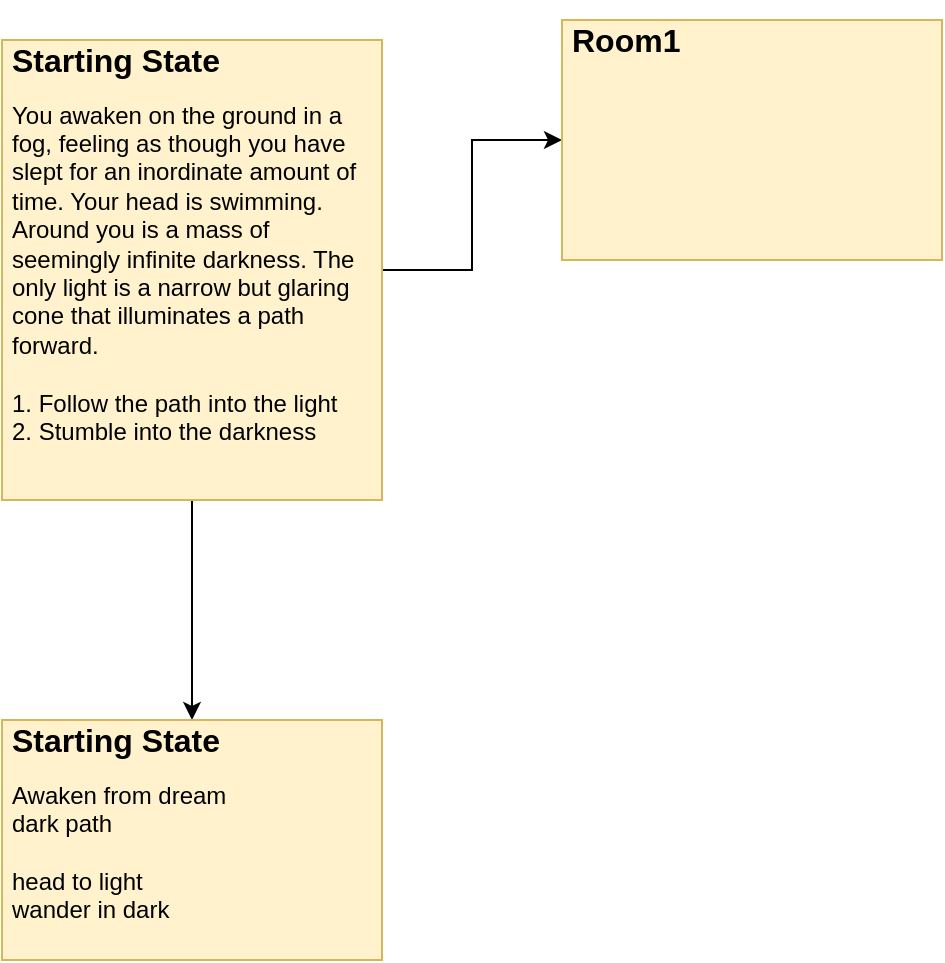 <mxfile version="13.1.3" type="github">
  <diagram id="iFrnpqUqrUvM_LkgC43C" name="Page-1">
    <mxGraphModel dx="1084" dy="562" grid="1" gridSize="10" guides="1" tooltips="1" connect="1" arrows="1" fold="1" page="1" pageScale="1" pageWidth="850" pageHeight="1100" math="0" shadow="0">
      <root>
        <mxCell id="0" />
        <mxCell id="1" parent="0" />
        <mxCell id="o1p2eKvqM2puoVH-viOR-6" style="edgeStyle=orthogonalEdgeStyle;rounded=0;orthogonalLoop=1;jettySize=auto;html=1;" parent="1" source="o1p2eKvqM2puoVH-viOR-1" target="o1p2eKvqM2puoVH-viOR-5" edge="1">
          <mxGeometry relative="1" as="geometry" />
        </mxCell>
        <mxCell id="o1p2eKvqM2puoVH-viOR-8" style="edgeStyle=orthogonalEdgeStyle;rounded=0;orthogonalLoop=1;jettySize=auto;html=1;" parent="1" source="o1p2eKvqM2puoVH-viOR-1" target="o1p2eKvqM2puoVH-viOR-7" edge="1">
          <mxGeometry relative="1" as="geometry" />
        </mxCell>
        <mxCell id="o1p2eKvqM2puoVH-viOR-1" value="&lt;h1 style=&quot;font-size: 16px&quot;&gt;Starting State&lt;/h1&gt;&lt;div&gt;You awaken on the ground in a fog, feeling as though you have slept for an inordinate amount of time. Your head is swimming. Around you is a mass of seemingly infinite darkness. The only light is a narrow but glaring cone that illuminates a path forward.&amp;nbsp;&lt;/div&gt;&lt;div&gt;&lt;br&gt;&lt;/div&gt;&lt;div&gt;1. Follow the path into the light&lt;/div&gt;&lt;div&gt;2. Stumble into the darkness&lt;/div&gt;" style="text;html=1;strokeColor=#d6b656;fillColor=#fff2cc;spacing=5;spacingTop=-20;whiteSpace=wrap;overflow=hidden;rounded=0;comic=0;glass=0;labelBorderColor=none;perimeterSpacing=0;direction=west;" parent="1" vertex="1">
          <mxGeometry x="30" y="30" width="190" height="230" as="geometry" />
        </mxCell>
        <mxCell id="o1p2eKvqM2puoVH-viOR-5" value="&lt;h1 style=&quot;font-size: 16px&quot;&gt;Room1&lt;/h1&gt;&lt;div&gt;&lt;br&gt;&lt;/div&gt;" style="text;html=1;strokeColor=#d6b656;fillColor=#fff2cc;spacing=5;spacingTop=-20;whiteSpace=wrap;overflow=hidden;rounded=0;comic=0;glass=0;labelBorderColor=none;perimeterSpacing=0;" parent="1" vertex="1">
          <mxGeometry x="310" y="20" width="190" height="120" as="geometry" />
        </mxCell>
        <mxCell id="o1p2eKvqM2puoVH-viOR-7" value="&lt;h1 style=&quot;font-size: 16px&quot;&gt;Starting State&lt;/h1&gt;&lt;div&gt;Awaken from dream&lt;/div&gt;&lt;div&gt;dark path&lt;/div&gt;&lt;div&gt;&lt;br&gt;&lt;/div&gt;&lt;div&gt;head to light&amp;nbsp;&lt;/div&gt;&lt;div&gt;wander in dark&lt;/div&gt;" style="text;html=1;strokeColor=#d6b656;fillColor=#fff2cc;spacing=5;spacingTop=-20;whiteSpace=wrap;overflow=hidden;rounded=0;comic=0;glass=0;labelBorderColor=none;perimeterSpacing=0;" parent="1" vertex="1">
          <mxGeometry x="30" y="370" width="190" height="120" as="geometry" />
        </mxCell>
      </root>
    </mxGraphModel>
  </diagram>
</mxfile>
